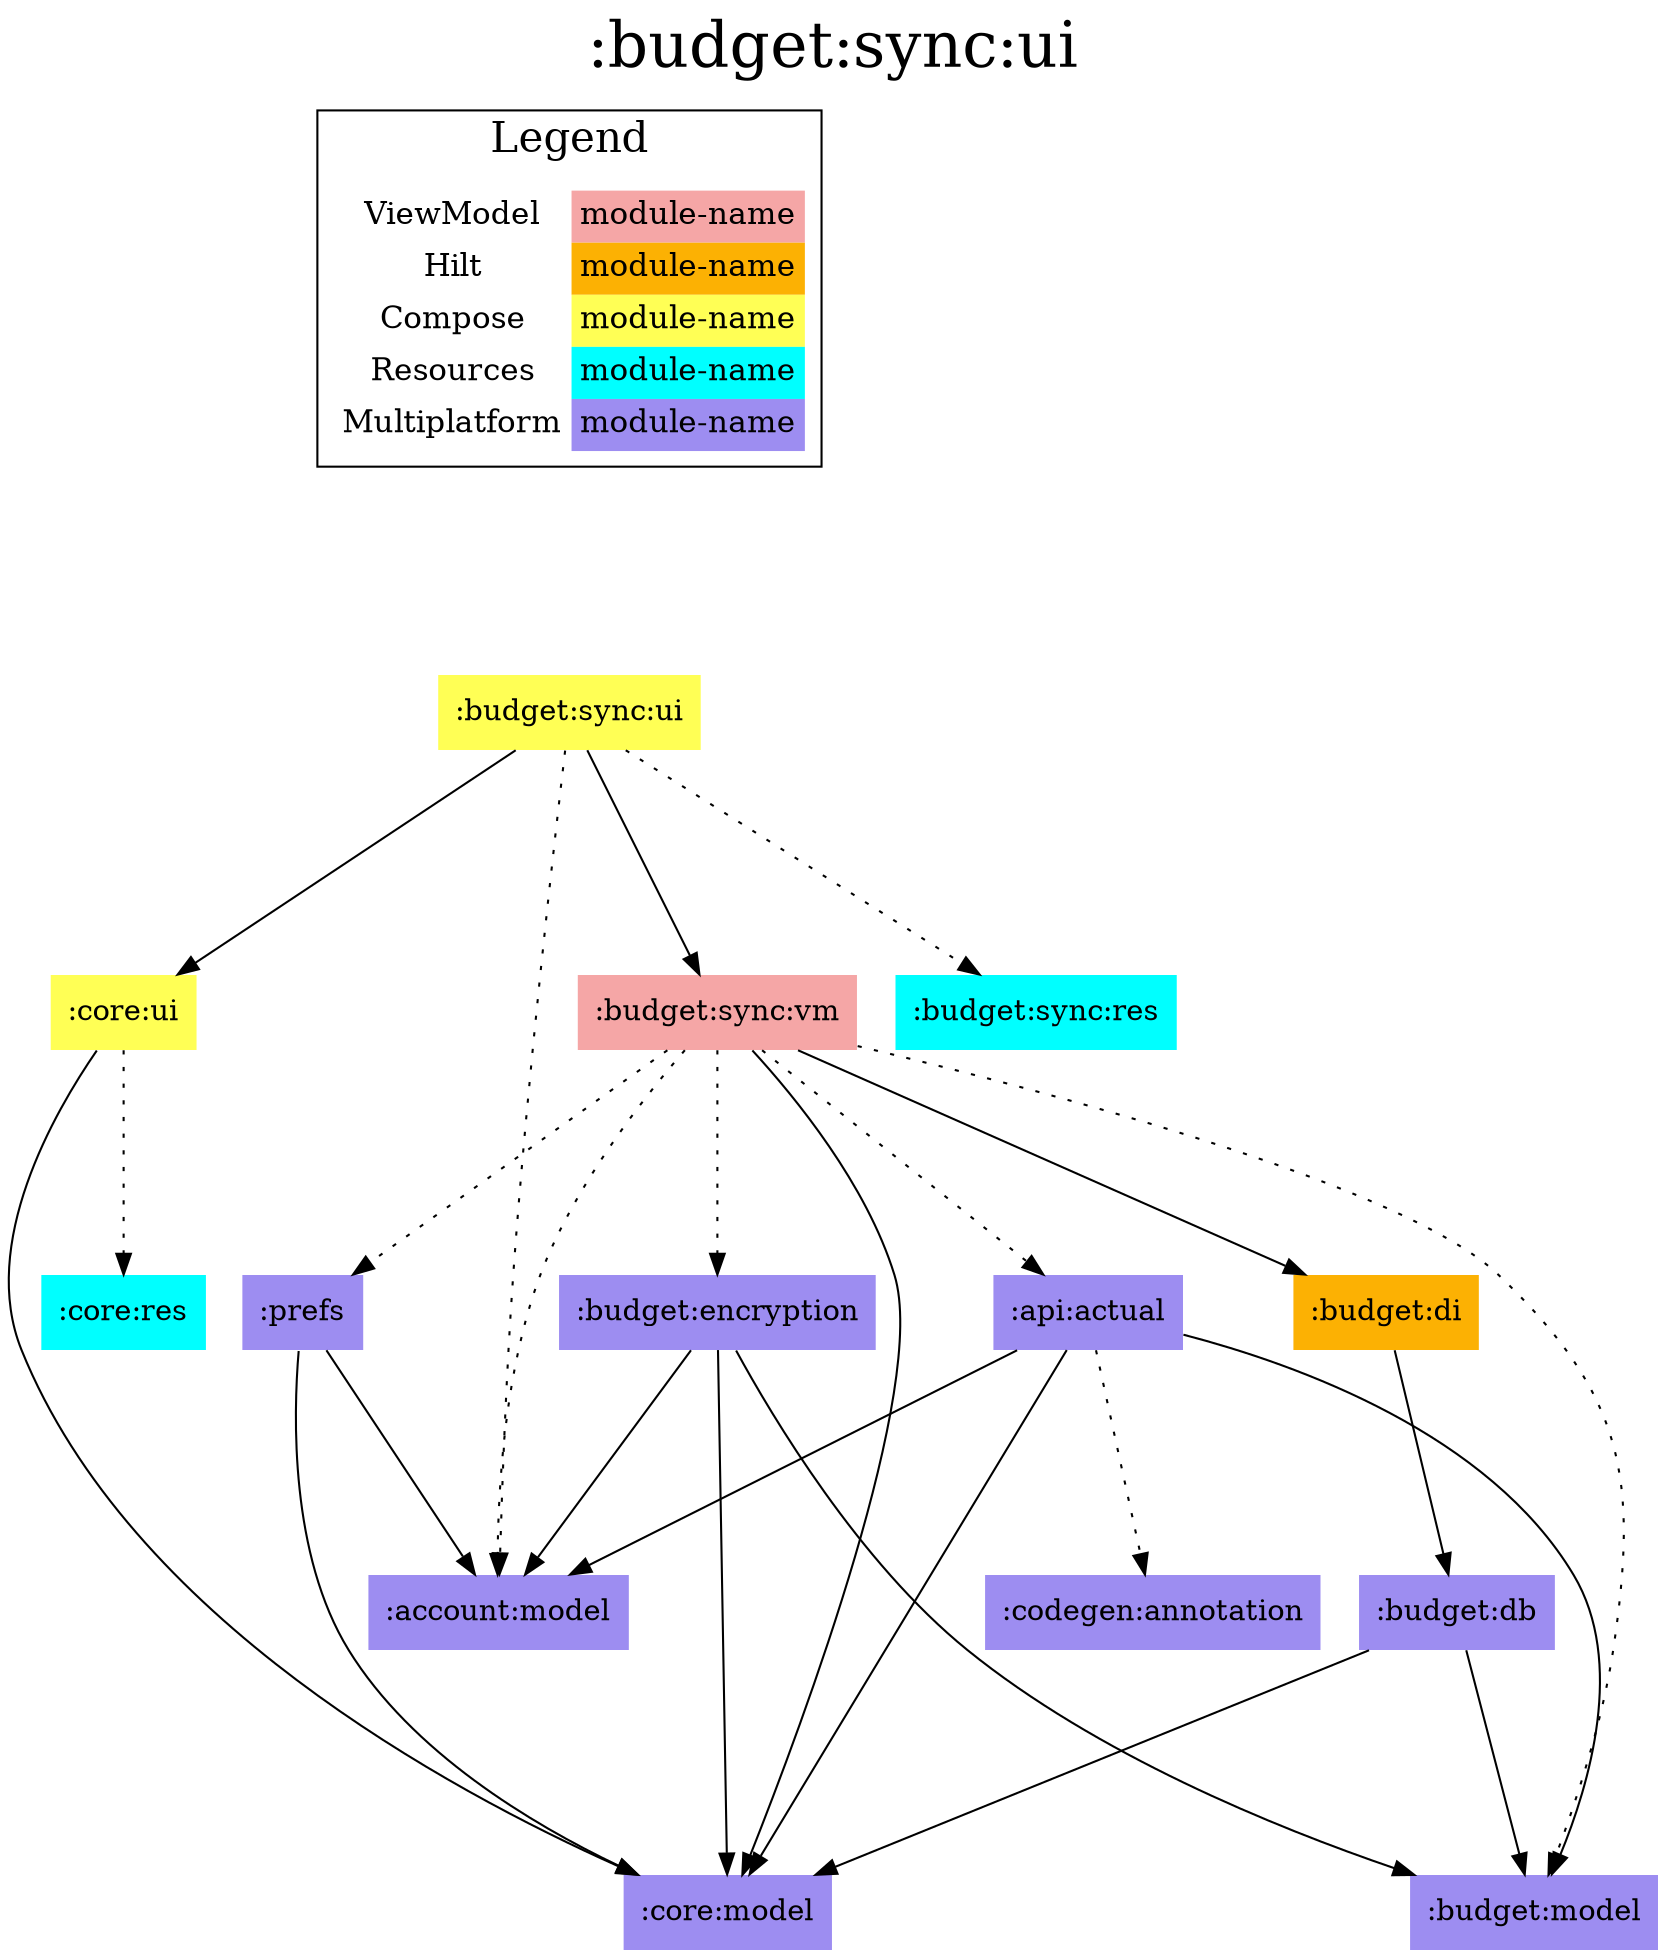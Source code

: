 digraph {
edge ["dir"="forward"]
graph ["dpi"="100","label"=":budget:sync:ui","labelloc"="t","fontsize"="30","ranksep"="1.5","rankdir"="TB"]
node ["style"="filled"]
":account:model" ["fillcolor"="#9D8DF1","shape"="none"]
":api:actual" ["fillcolor"="#9D8DF1","shape"="none"]
":budget:db" ["fillcolor"="#9D8DF1","shape"="none"]
":budget:di" ["fillcolor"="#FCB103","shape"="none"]
":budget:encryption" ["fillcolor"="#9D8DF1","shape"="none"]
":budget:model" ["fillcolor"="#9D8DF1","shape"="none"]
":budget:sync:res" ["fillcolor"="#00FFFF","shape"="none"]
":budget:sync:ui" ["fillcolor"="#FFFF55","shape"="none"]
":budget:sync:vm" ["fillcolor"="#F5A6A6","shape"="none"]
":codegen:annotation" ["fillcolor"="#9D8DF1","shape"="none"]
":core:model" ["fillcolor"="#9D8DF1","shape"="none"]
":core:res" ["fillcolor"="#00FFFF","shape"="none"]
":core:ui" ["fillcolor"="#FFFF55","shape"="none"]
":prefs" ["fillcolor"="#9D8DF1","shape"="none"]
{
edge ["dir"="none"]
graph ["rank"="same"]
}
":api:actual" -> ":account:model"
":api:actual" -> ":budget:model"
":api:actual" -> ":codegen:annotation" ["style"="dotted"]
":api:actual" -> ":core:model"
":budget:db" -> ":budget:model"
":budget:db" -> ":core:model"
":budget:di" -> ":budget:db"
":budget:encryption" -> ":account:model"
":budget:encryption" -> ":budget:model"
":budget:encryption" -> ":core:model"
":budget:sync:ui" -> ":account:model" ["style"="dotted"]
":budget:sync:ui" -> ":budget:sync:res" ["style"="dotted"]
":budget:sync:ui" -> ":budget:sync:vm"
":budget:sync:ui" -> ":core:ui"
":budget:sync:vm" -> ":account:model" ["style"="dotted"]
":budget:sync:vm" -> ":api:actual" ["style"="dotted"]
":budget:sync:vm" -> ":budget:di"
":budget:sync:vm" -> ":budget:encryption" ["style"="dotted"]
":budget:sync:vm" -> ":budget:model" ["style"="dotted"]
":budget:sync:vm" -> ":core:model"
":budget:sync:vm" -> ":prefs" ["style"="dotted"]
":core:ui" -> ":core:model"
":core:ui" -> ":core:res" ["style"="dotted"]
":prefs" -> ":account:model"
":prefs" -> ":core:model"
subgraph "cluster_legend" {
edge ["dir"="none"]
graph ["label"="Legend","fontsize"="20"]
"Legend" ["style"="filled","fillcolor"="#FFFFFF","shape"="none","margin"="0","fontsize"="15","label"=<
<TABLE BORDER="0" CELLBORDER="0" CELLSPACING="0" CELLPADDING="4">
<TR><TD>ViewModel</TD><TD BGCOLOR="#F5A6A6">module-name</TD></TR>
<TR><TD>Hilt</TD><TD BGCOLOR="#FCB103">module-name</TD></TR>
<TR><TD>Compose</TD><TD BGCOLOR="#FFFF55">module-name</TD></TR>
<TR><TD>Resources</TD><TD BGCOLOR="#00FFFF">module-name</TD></TR>
<TR><TD>Multiplatform</TD><TD BGCOLOR="#9D8DF1">module-name</TD></TR>
</TABLE>
>]
} -> ":budget:sync:ui" ["style"="invis"]
}
